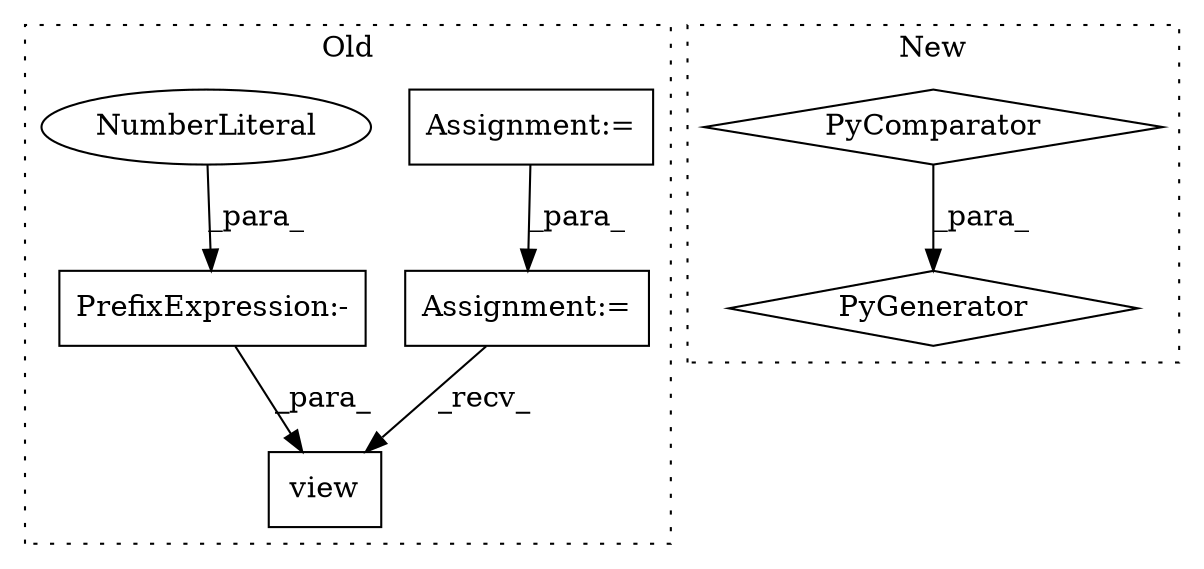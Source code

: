 digraph G {
subgraph cluster0 {
1 [label="view" a="32" s="4367,4374" l="5,1" shape="box"];
4 [label="Assignment:=" a="7" s="4167" l="12" shape="box"];
5 [label="PrefixExpression:-" a="38" s="4372" l="1" shape="box"];
6 [label="NumberLiteral" a="34" s="4373" l="1" shape="ellipse"];
7 [label="Assignment:=" a="7" s="4433" l="24" shape="box"];
label = "Old";
style="dotted";
}
subgraph cluster1 {
2 [label="PyGenerator" a="107" s="4124" l="138" shape="diamond"];
3 [label="PyComparator" a="113" s="4213" l="43" shape="diamond"];
label = "New";
style="dotted";
}
3 -> 2 [label="_para_"];
4 -> 7 [label="_para_"];
5 -> 1 [label="_para_"];
6 -> 5 [label="_para_"];
7 -> 1 [label="_recv_"];
}